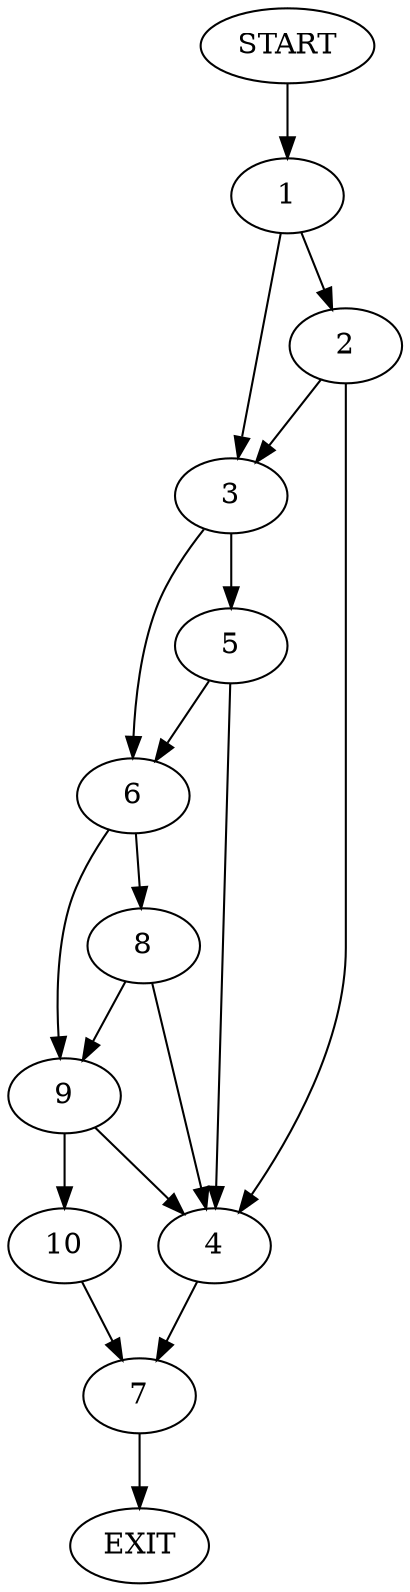 digraph {
0 [label="START"]
11 [label="EXIT"]
0 -> 1
1 -> 2
1 -> 3
2 -> 3
2 -> 4
3 -> 5
3 -> 6
4 -> 7
5 -> 4
5 -> 6
6 -> 8
6 -> 9
8 -> 4
8 -> 9
9 -> 10
9 -> 4
10 -> 7
7 -> 11
}
